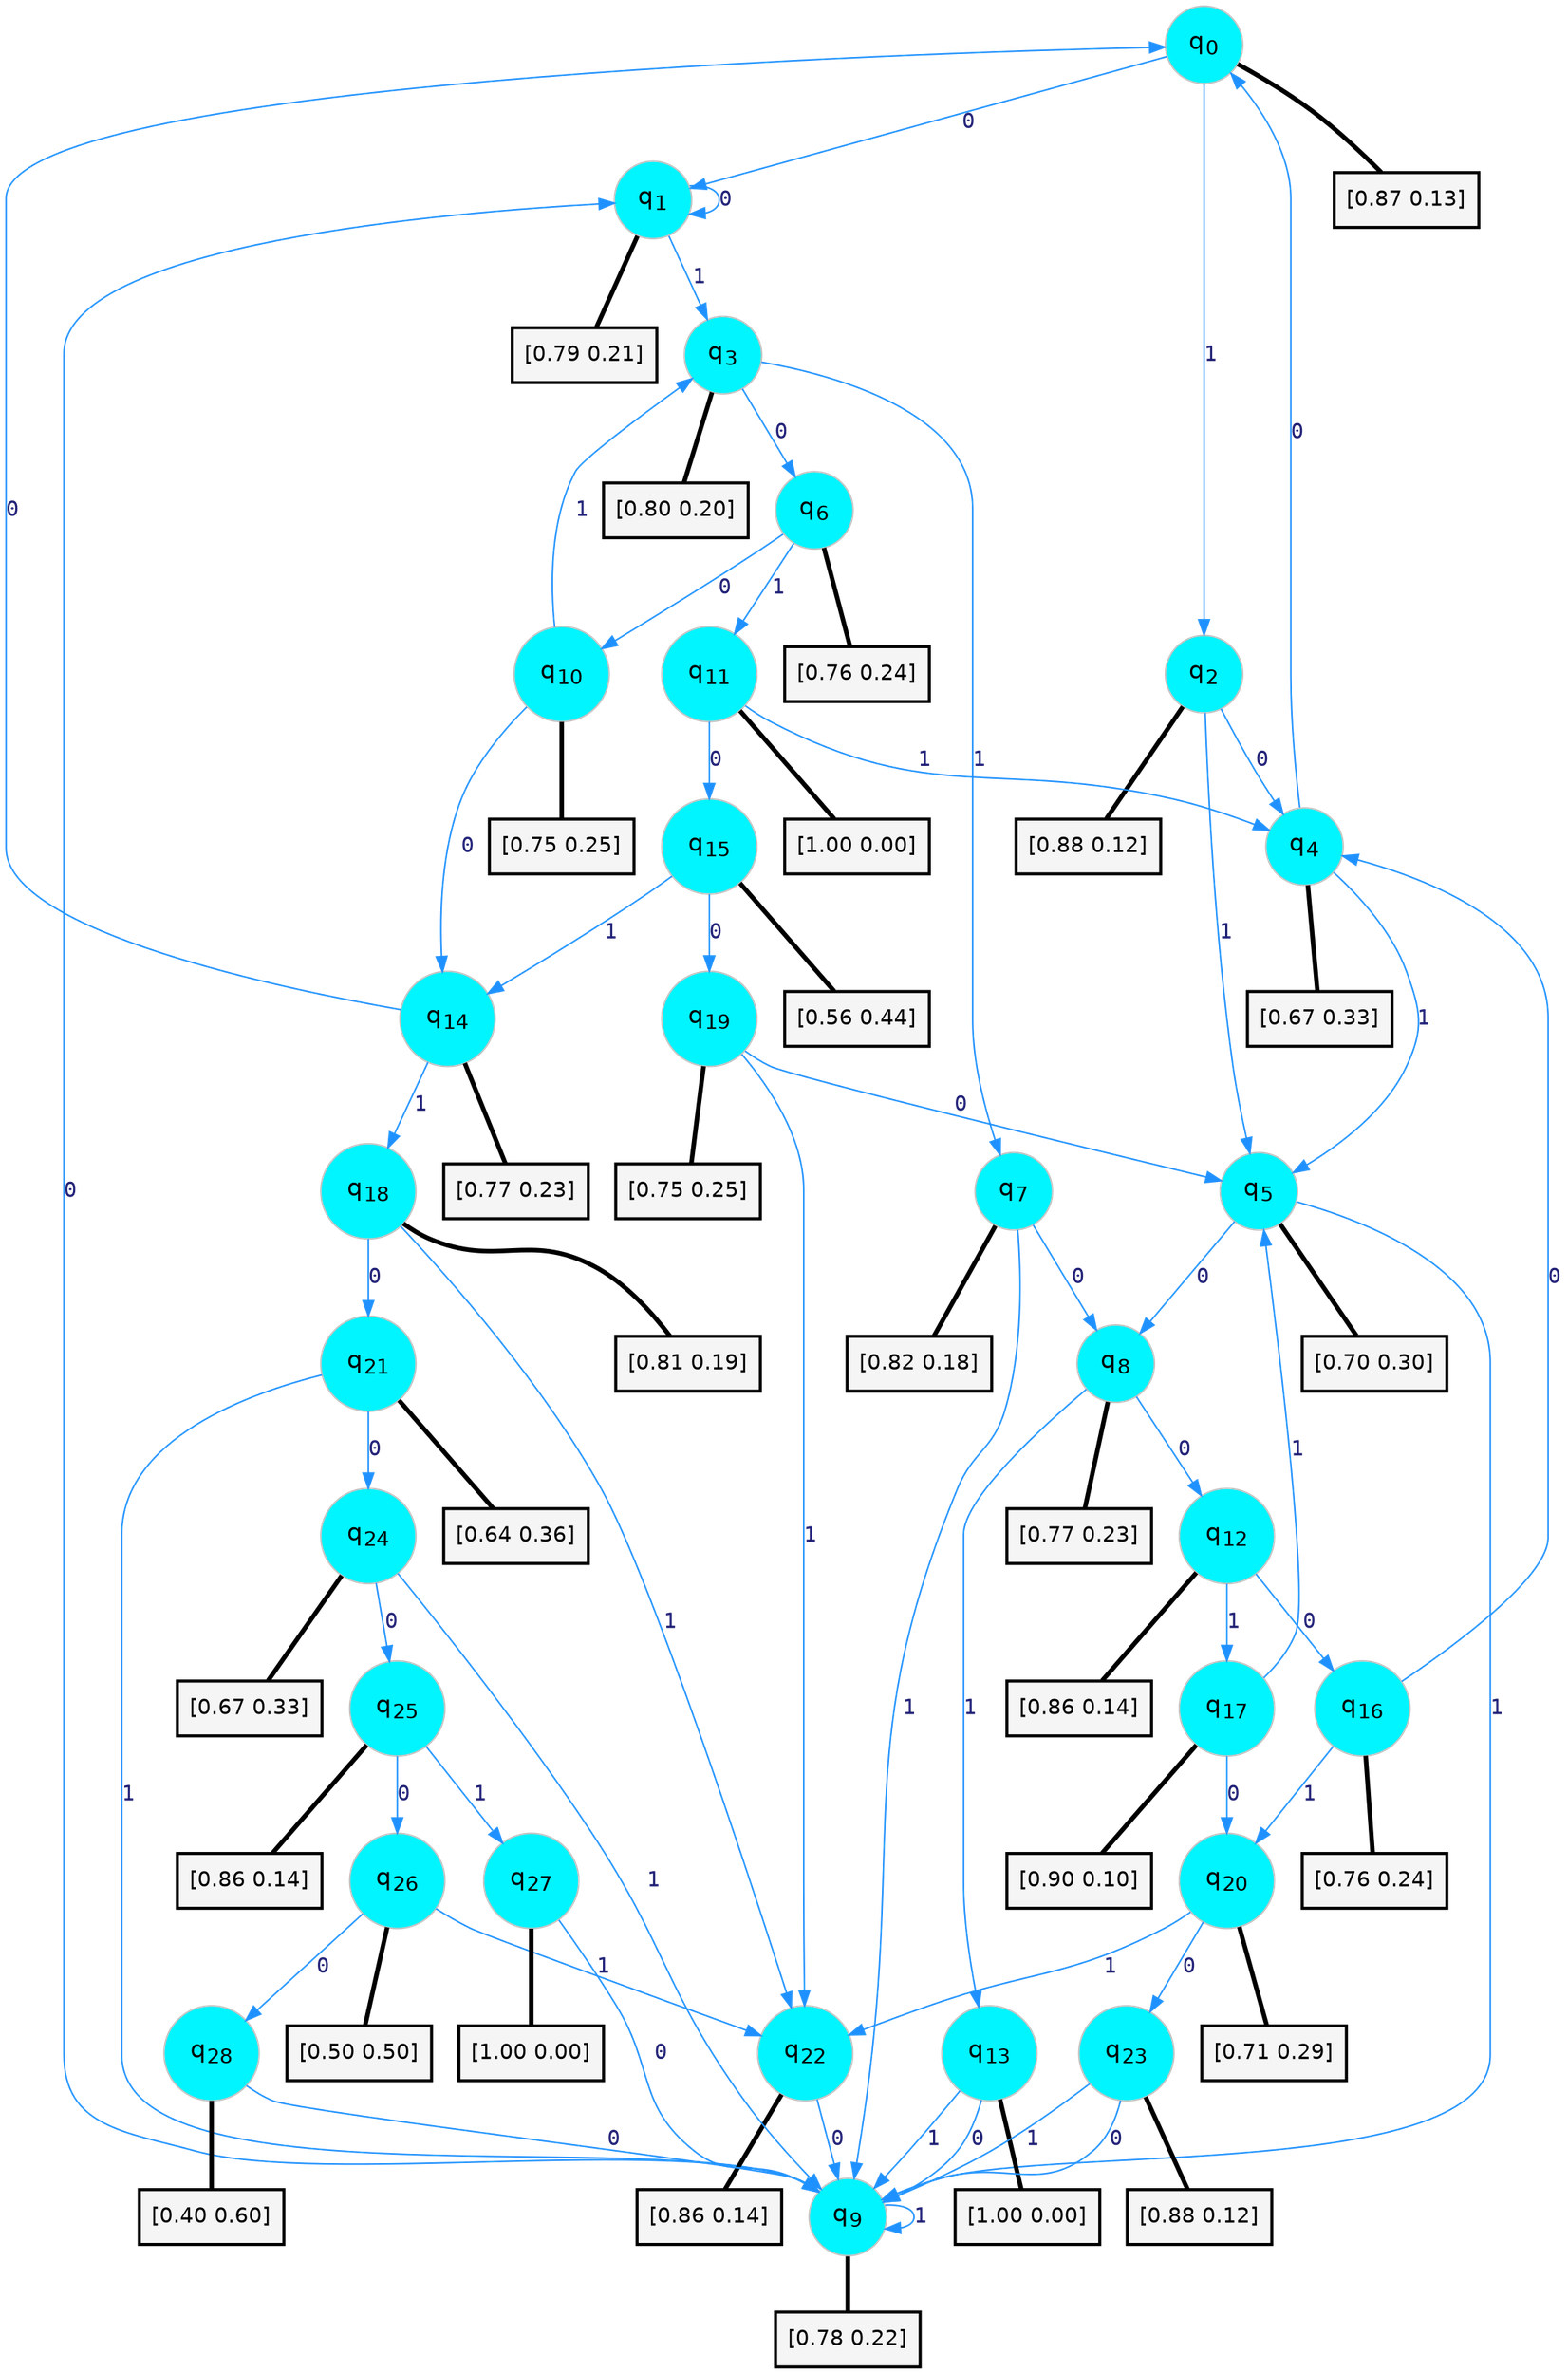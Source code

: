 digraph G {
graph [
bgcolor=transparent, dpi=300, rankdir=TD, size="40,25"];
node [
color=gray, fillcolor=turquoise1, fontcolor=black, fontname=Helvetica, fontsize=16, fontweight=bold, shape=circle, style=filled];
edge [
arrowsize=1, color=dodgerblue1, fontcolor=midnightblue, fontname=courier, fontweight=bold, penwidth=1, style=solid, weight=20];
0[label=<q<SUB>0</SUB>>];
1[label=<q<SUB>1</SUB>>];
2[label=<q<SUB>2</SUB>>];
3[label=<q<SUB>3</SUB>>];
4[label=<q<SUB>4</SUB>>];
5[label=<q<SUB>5</SUB>>];
6[label=<q<SUB>6</SUB>>];
7[label=<q<SUB>7</SUB>>];
8[label=<q<SUB>8</SUB>>];
9[label=<q<SUB>9</SUB>>];
10[label=<q<SUB>10</SUB>>];
11[label=<q<SUB>11</SUB>>];
12[label=<q<SUB>12</SUB>>];
13[label=<q<SUB>13</SUB>>];
14[label=<q<SUB>14</SUB>>];
15[label=<q<SUB>15</SUB>>];
16[label=<q<SUB>16</SUB>>];
17[label=<q<SUB>17</SUB>>];
18[label=<q<SUB>18</SUB>>];
19[label=<q<SUB>19</SUB>>];
20[label=<q<SUB>20</SUB>>];
21[label=<q<SUB>21</SUB>>];
22[label=<q<SUB>22</SUB>>];
23[label=<q<SUB>23</SUB>>];
24[label=<q<SUB>24</SUB>>];
25[label=<q<SUB>25</SUB>>];
26[label=<q<SUB>26</SUB>>];
27[label=<q<SUB>27</SUB>>];
28[label=<q<SUB>28</SUB>>];
29[label="[0.87 0.13]", shape=box,fontcolor=black, fontname=Helvetica, fontsize=14, penwidth=2, fillcolor=whitesmoke,color=black];
30[label="[0.79 0.21]", shape=box,fontcolor=black, fontname=Helvetica, fontsize=14, penwidth=2, fillcolor=whitesmoke,color=black];
31[label="[0.88 0.12]", shape=box,fontcolor=black, fontname=Helvetica, fontsize=14, penwidth=2, fillcolor=whitesmoke,color=black];
32[label="[0.80 0.20]", shape=box,fontcolor=black, fontname=Helvetica, fontsize=14, penwidth=2, fillcolor=whitesmoke,color=black];
33[label="[0.67 0.33]", shape=box,fontcolor=black, fontname=Helvetica, fontsize=14, penwidth=2, fillcolor=whitesmoke,color=black];
34[label="[0.70 0.30]", shape=box,fontcolor=black, fontname=Helvetica, fontsize=14, penwidth=2, fillcolor=whitesmoke,color=black];
35[label="[0.76 0.24]", shape=box,fontcolor=black, fontname=Helvetica, fontsize=14, penwidth=2, fillcolor=whitesmoke,color=black];
36[label="[0.82 0.18]", shape=box,fontcolor=black, fontname=Helvetica, fontsize=14, penwidth=2, fillcolor=whitesmoke,color=black];
37[label="[0.77 0.23]", shape=box,fontcolor=black, fontname=Helvetica, fontsize=14, penwidth=2, fillcolor=whitesmoke,color=black];
38[label="[0.78 0.22]", shape=box,fontcolor=black, fontname=Helvetica, fontsize=14, penwidth=2, fillcolor=whitesmoke,color=black];
39[label="[0.75 0.25]", shape=box,fontcolor=black, fontname=Helvetica, fontsize=14, penwidth=2, fillcolor=whitesmoke,color=black];
40[label="[1.00 0.00]", shape=box,fontcolor=black, fontname=Helvetica, fontsize=14, penwidth=2, fillcolor=whitesmoke,color=black];
41[label="[0.86 0.14]", shape=box,fontcolor=black, fontname=Helvetica, fontsize=14, penwidth=2, fillcolor=whitesmoke,color=black];
42[label="[1.00 0.00]", shape=box,fontcolor=black, fontname=Helvetica, fontsize=14, penwidth=2, fillcolor=whitesmoke,color=black];
43[label="[0.77 0.23]", shape=box,fontcolor=black, fontname=Helvetica, fontsize=14, penwidth=2, fillcolor=whitesmoke,color=black];
44[label="[0.56 0.44]", shape=box,fontcolor=black, fontname=Helvetica, fontsize=14, penwidth=2, fillcolor=whitesmoke,color=black];
45[label="[0.76 0.24]", shape=box,fontcolor=black, fontname=Helvetica, fontsize=14, penwidth=2, fillcolor=whitesmoke,color=black];
46[label="[0.90 0.10]", shape=box,fontcolor=black, fontname=Helvetica, fontsize=14, penwidth=2, fillcolor=whitesmoke,color=black];
47[label="[0.81 0.19]", shape=box,fontcolor=black, fontname=Helvetica, fontsize=14, penwidth=2, fillcolor=whitesmoke,color=black];
48[label="[0.75 0.25]", shape=box,fontcolor=black, fontname=Helvetica, fontsize=14, penwidth=2, fillcolor=whitesmoke,color=black];
49[label="[0.71 0.29]", shape=box,fontcolor=black, fontname=Helvetica, fontsize=14, penwidth=2, fillcolor=whitesmoke,color=black];
50[label="[0.64 0.36]", shape=box,fontcolor=black, fontname=Helvetica, fontsize=14, penwidth=2, fillcolor=whitesmoke,color=black];
51[label="[0.86 0.14]", shape=box,fontcolor=black, fontname=Helvetica, fontsize=14, penwidth=2, fillcolor=whitesmoke,color=black];
52[label="[0.88 0.12]", shape=box,fontcolor=black, fontname=Helvetica, fontsize=14, penwidth=2, fillcolor=whitesmoke,color=black];
53[label="[0.67 0.33]", shape=box,fontcolor=black, fontname=Helvetica, fontsize=14, penwidth=2, fillcolor=whitesmoke,color=black];
54[label="[0.86 0.14]", shape=box,fontcolor=black, fontname=Helvetica, fontsize=14, penwidth=2, fillcolor=whitesmoke,color=black];
55[label="[0.50 0.50]", shape=box,fontcolor=black, fontname=Helvetica, fontsize=14, penwidth=2, fillcolor=whitesmoke,color=black];
56[label="[1.00 0.00]", shape=box,fontcolor=black, fontname=Helvetica, fontsize=14, penwidth=2, fillcolor=whitesmoke,color=black];
57[label="[0.40 0.60]", shape=box,fontcolor=black, fontname=Helvetica, fontsize=14, penwidth=2, fillcolor=whitesmoke,color=black];
0->1 [label=0];
0->2 [label=1];
0->29 [arrowhead=none, penwidth=3,color=black];
1->1 [label=0];
1->3 [label=1];
1->30 [arrowhead=none, penwidth=3,color=black];
2->4 [label=0];
2->5 [label=1];
2->31 [arrowhead=none, penwidth=3,color=black];
3->6 [label=0];
3->7 [label=1];
3->32 [arrowhead=none, penwidth=3,color=black];
4->0 [label=0];
4->5 [label=1];
4->33 [arrowhead=none, penwidth=3,color=black];
5->8 [label=0];
5->9 [label=1];
5->34 [arrowhead=none, penwidth=3,color=black];
6->10 [label=0];
6->11 [label=1];
6->35 [arrowhead=none, penwidth=3,color=black];
7->8 [label=0];
7->9 [label=1];
7->36 [arrowhead=none, penwidth=3,color=black];
8->12 [label=0];
8->13 [label=1];
8->37 [arrowhead=none, penwidth=3,color=black];
9->1 [label=0];
9->9 [label=1];
9->38 [arrowhead=none, penwidth=3,color=black];
10->14 [label=0];
10->3 [label=1];
10->39 [arrowhead=none, penwidth=3,color=black];
11->15 [label=0];
11->4 [label=1];
11->40 [arrowhead=none, penwidth=3,color=black];
12->16 [label=0];
12->17 [label=1];
12->41 [arrowhead=none, penwidth=3,color=black];
13->9 [label=0];
13->9 [label=1];
13->42 [arrowhead=none, penwidth=3,color=black];
14->0 [label=0];
14->18 [label=1];
14->43 [arrowhead=none, penwidth=3,color=black];
15->19 [label=0];
15->14 [label=1];
15->44 [arrowhead=none, penwidth=3,color=black];
16->4 [label=0];
16->20 [label=1];
16->45 [arrowhead=none, penwidth=3,color=black];
17->20 [label=0];
17->5 [label=1];
17->46 [arrowhead=none, penwidth=3,color=black];
18->21 [label=0];
18->22 [label=1];
18->47 [arrowhead=none, penwidth=3,color=black];
19->5 [label=0];
19->22 [label=1];
19->48 [arrowhead=none, penwidth=3,color=black];
20->23 [label=0];
20->22 [label=1];
20->49 [arrowhead=none, penwidth=3,color=black];
21->24 [label=0];
21->9 [label=1];
21->50 [arrowhead=none, penwidth=3,color=black];
22->9 [label=0];
22->51 [arrowhead=none, penwidth=3,color=black];
23->9 [label=0];
23->9 [label=1];
23->52 [arrowhead=none, penwidth=3,color=black];
24->25 [label=0];
24->9 [label=1];
24->53 [arrowhead=none, penwidth=3,color=black];
25->26 [label=0];
25->27 [label=1];
25->54 [arrowhead=none, penwidth=3,color=black];
26->28 [label=0];
26->22 [label=1];
26->55 [arrowhead=none, penwidth=3,color=black];
27->9 [label=0];
27->56 [arrowhead=none, penwidth=3,color=black];
28->9 [label=0];
28->57 [arrowhead=none, penwidth=3,color=black];
}
